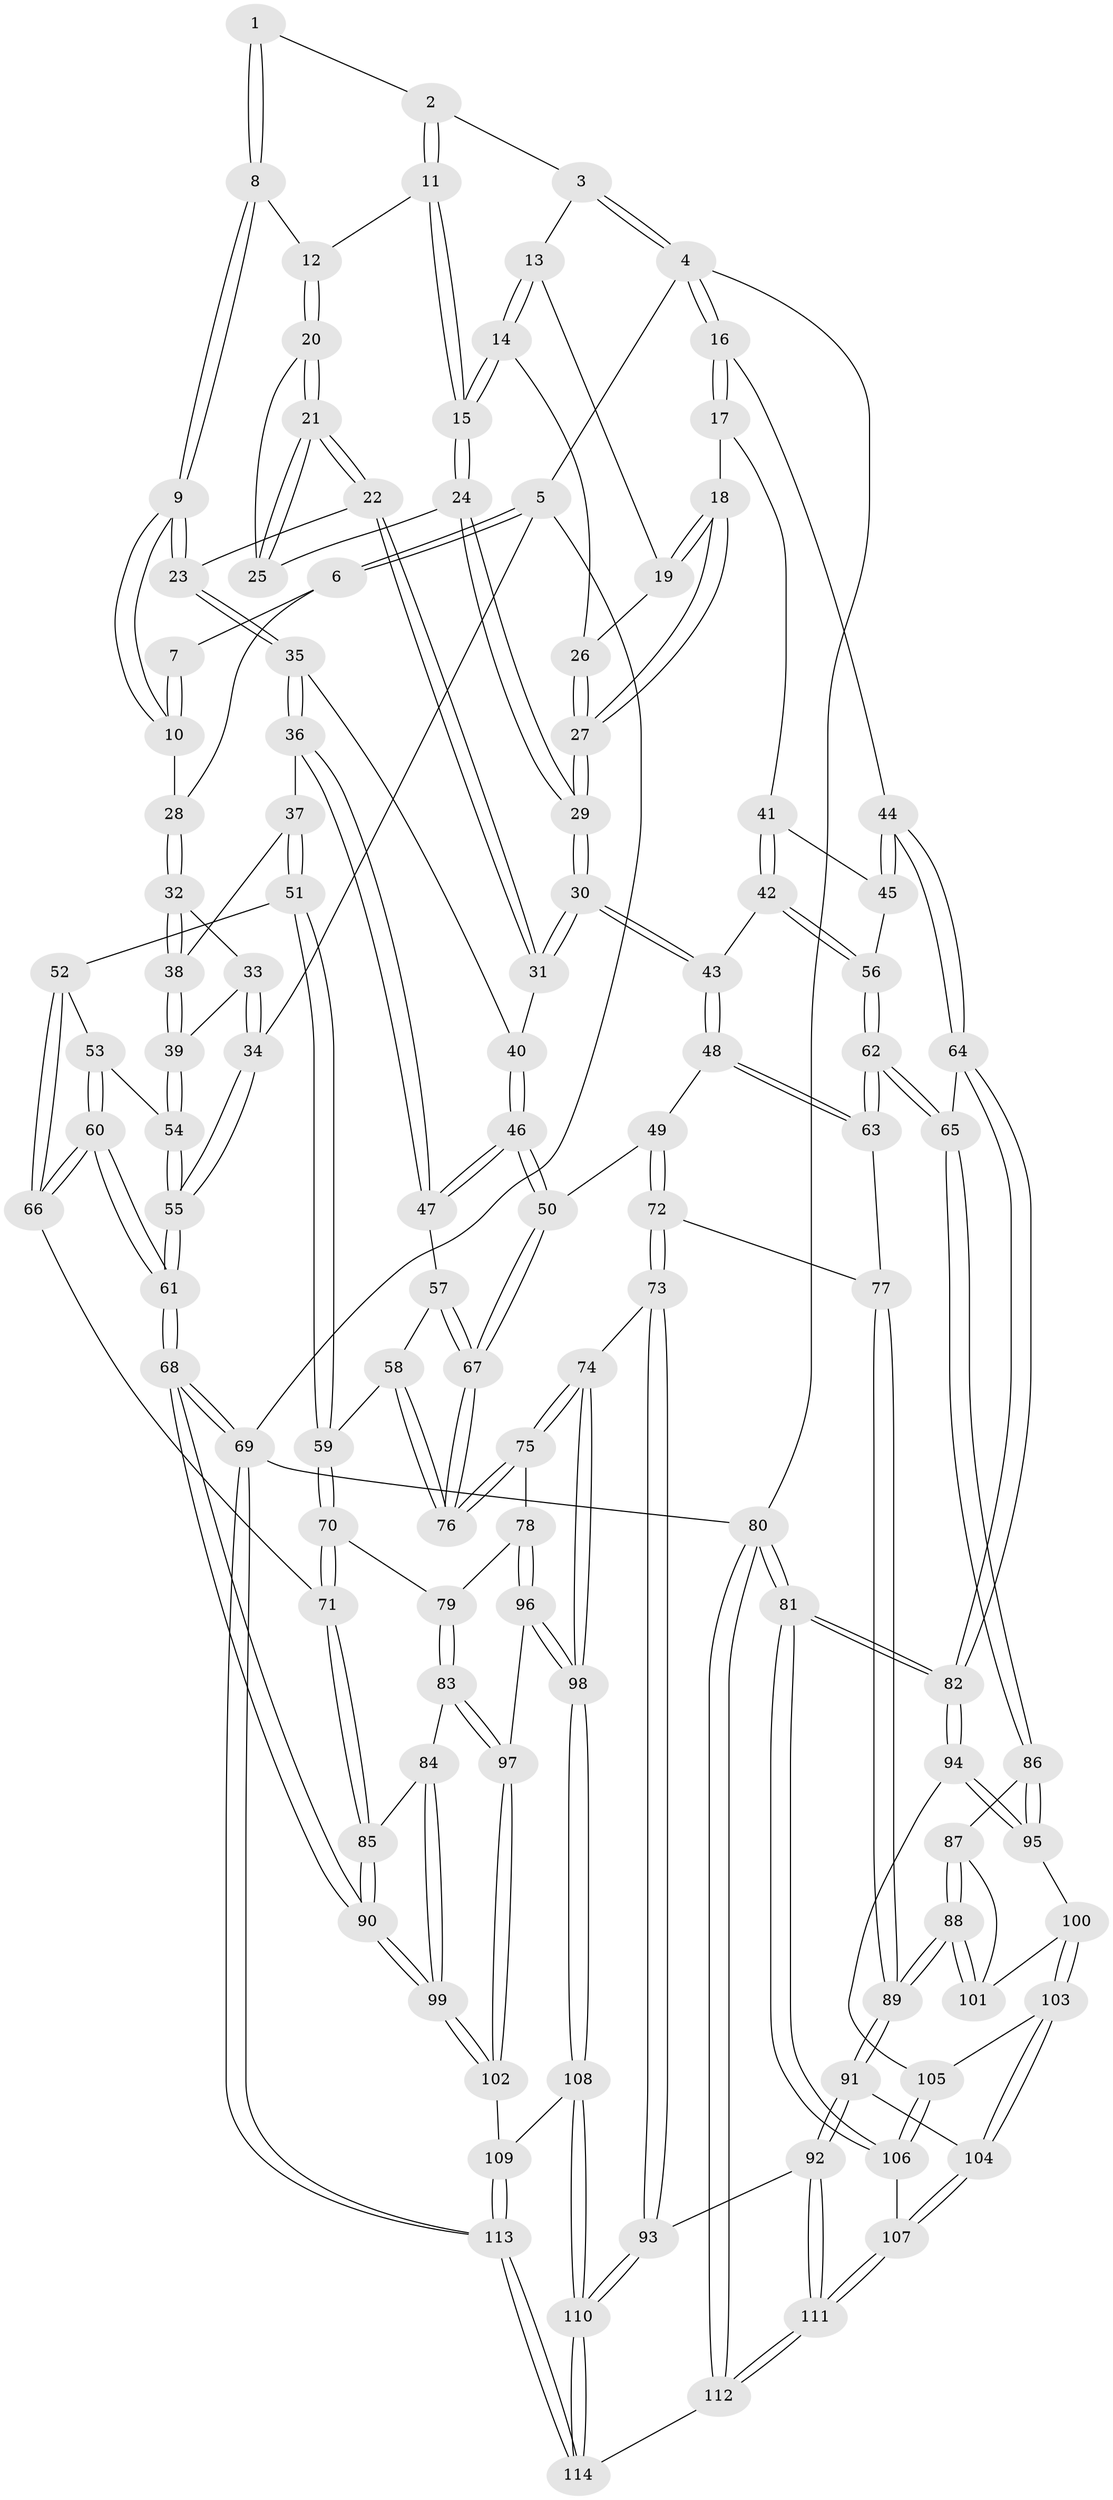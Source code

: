 // coarse degree distribution, {4: 0.36231884057971014, 5: 0.37681159420289856, 3: 0.11594202898550725, 6: 0.11594202898550725, 2: 0.028985507246376812}
// Generated by graph-tools (version 1.1) at 2025/42/03/06/25 10:42:28]
// undirected, 114 vertices, 282 edges
graph export_dot {
graph [start="1"]
  node [color=gray90,style=filled];
  1 [pos="+0.47269616194775743+0"];
  2 [pos="+0.6387693622194026+0"];
  3 [pos="+0.8131868633159218+0"];
  4 [pos="+1+0"];
  5 [pos="+0+0"];
  6 [pos="+0.001970331321955079+0"];
  7 [pos="+0.4496310567240147+0"];
  8 [pos="+0.48421245795882+0"];
  9 [pos="+0.32583272908326794+0.13851154277665917"];
  10 [pos="+0.3257088824045369+0.1384235121436997"];
  11 [pos="+0.6191729681938083+0.05678114838443167"];
  12 [pos="+0.49184531984383134+0.008310037674666499"];
  13 [pos="+0.7868988870859267+0"];
  14 [pos="+0.637424259559819+0.09118194856757782"];
  15 [pos="+0.6306565186090749+0.09378653117669956"];
  16 [pos="+1+0.16016952445604382"];
  17 [pos="+0.8799339874834649+0.1830451723752311"];
  18 [pos="+0.8661079257067856+0.179083136083086"];
  19 [pos="+0.7739207880879817+0.040873713330036046"];
  20 [pos="+0.4919973448488499+0.009291363504561567"];
  21 [pos="+0.49035661485436527+0.13985617487222635"];
  22 [pos="+0.46489479601442024+0.18829360281609825"];
  23 [pos="+0.3622104170300727+0.18103656177206706"];
  24 [pos="+0.624201495682823+0.10547654482883068"];
  25 [pos="+0.6074315589913339+0.10579901742400626"];
  26 [pos="+0.7304935240139495+0.08186886702002961"];
  27 [pos="+0.7179033590934579+0.2186841161671369"];
  28 [pos="+0.2524345927969522+0.10786540354657433"];
  29 [pos="+0.6664759656268846+0.25475585836860376"];
  30 [pos="+0.6418439390128836+0.30110919324683005"];
  31 [pos="+0.4977504744739844+0.2274265233769192"];
  32 [pos="+0.17040372360912615+0.20934503834519477"];
  33 [pos="+0.09168767980164852+0.19252720617450078"];
  34 [pos="+0+0"];
  35 [pos="+0.32662668870030637+0.27757360011550286"];
  36 [pos="+0.2695774437070308+0.3415623271374725"];
  37 [pos="+0.20541577818270215+0.3253793754732348"];
  38 [pos="+0.19257490785883605+0.31612181814165746"];
  39 [pos="+0.057584584693829176+0.3414028874819881"];
  40 [pos="+0.433271212912388+0.3400816786593651"];
  41 [pos="+0.8432277891835427+0.2764258660836369"];
  42 [pos="+0.7122490496116524+0.3467466795702286"];
  43 [pos="+0.6459926781659169+0.32409985101733935"];
  44 [pos="+1+0.3400071297282475"];
  45 [pos="+0.8580451836860642+0.37747884540802074"];
  46 [pos="+0.445909595214837+0.4264552851615259"];
  47 [pos="+0.29605268352974345+0.39912207645800213"];
  48 [pos="+0.5977846266974344+0.4216100137095729"];
  49 [pos="+0.5063355199608561+0.46711164720029646"];
  50 [pos="+0.4897341222526637+0.4648203732806748"];
  51 [pos="+0.14243560924480037+0.4670129367990697"];
  52 [pos="+0.10719574358303112+0.447306285830354"];
  53 [pos="+0.08638982301528868+0.4221961186567608"];
  54 [pos="+0.052269107672889184+0.3442776569650154"];
  55 [pos="+0+0.3281229274255435"];
  56 [pos="+0.810806101330438+0.40364285407127026"];
  57 [pos="+0.2930558809913477+0.40891138763843116"];
  58 [pos="+0.188427740529209+0.5236531875847275"];
  59 [pos="+0.172224665022974+0.5254879734502699"];
  60 [pos="+0+0.5536453119517071"];
  61 [pos="+0+0.5448479501638366"];
  62 [pos="+0.8243640762742008+0.5638373271686036"];
  63 [pos="+0.7180960809402608+0.5719828544589397"];
  64 [pos="+1+0.406122172786978"];
  65 [pos="+0.8609696263674695+0.5848278516931134"];
  66 [pos="+0+0.5612560493052964"];
  67 [pos="+0.34758606472579523+0.5797565085194263"];
  68 [pos="+0+1"];
  69 [pos="+0+1"];
  70 [pos="+0.14313965349242286+0.5605244001554686"];
  71 [pos="+0.07667470218594931+0.5979899225962301"];
  72 [pos="+0.5338158327822127+0.6282326614139072"];
  73 [pos="+0.4869052537134804+0.7393951791633808"];
  74 [pos="+0.46650207757432116+0.7373034151404647"];
  75 [pos="+0.3381246316300688+0.6303465441347523"];
  76 [pos="+0.3355979254225811+0.6024652180837428"];
  77 [pos="+0.6978676088454048+0.5984066303745865"];
  78 [pos="+0.3313805577157021+0.6352664315757021"];
  79 [pos="+0.20809801969572064+0.650452285135142"];
  80 [pos="+1+1"];
  81 [pos="+1+1"];
  82 [pos="+1+0.8853541008549562"];
  83 [pos="+0.1726964874489356+0.7183884877512576"];
  84 [pos="+0.1294526430414855+0.698413736053966"];
  85 [pos="+0.09268591838328501+0.6630513119126112"];
  86 [pos="+0.8715873926967301+0.6350898593062322"];
  87 [pos="+0.8539426828043525+0.6521932970474514"];
  88 [pos="+0.6945179875070098+0.7488132832565852"];
  89 [pos="+0.6751226452133531+0.7537916586183271"];
  90 [pos="+0+1"];
  91 [pos="+0.6507745477198587+0.7878458863446434"];
  92 [pos="+0.5974199678999286+0.8213118183518509"];
  93 [pos="+0.5665243424810793+0.8136254016377407"];
  94 [pos="+0.9361662277507224+0.7196760576191268"];
  95 [pos="+0.8851749978765641+0.6554342054793681"];
  96 [pos="+0.22694025582442687+0.7847900207750281"];
  97 [pos="+0.2174252760305934+0.786844136366029"];
  98 [pos="+0.3464955302248513+0.8297993074421229"];
  99 [pos="+0.01397774195886345+0.9001429645731936"];
  100 [pos="+0.8122266967654804+0.7830972805463272"];
  101 [pos="+0.79171457724121+0.7520588635802192"];
  102 [pos="+0.1816947188550976+0.8337482301154923"];
  103 [pos="+0.8148717405189903+0.7916496489459494"];
  104 [pos="+0.7995247214930968+0.835363351380307"];
  105 [pos="+0.903141029330646+0.7605368767328363"];
  106 [pos="+0.8643683305731111+0.8742756816598399"];
  107 [pos="+0.8196872339543382+0.8658935491294824"];
  108 [pos="+0.3451382485992432+0.9387840698674687"];
  109 [pos="+0.234266989510443+0.910477745490813"];
  110 [pos="+0.39344761497759045+1"];
  111 [pos="+0.6923568254077056+1"];
  112 [pos="+0.7183624781308425+1"];
  113 [pos="+0.04070657636820731+1"];
  114 [pos="+0.38774248268836536+1"];
  1 -- 2;
  1 -- 8;
  1 -- 8;
  2 -- 3;
  2 -- 11;
  2 -- 11;
  3 -- 4;
  3 -- 4;
  3 -- 13;
  4 -- 5;
  4 -- 16;
  4 -- 16;
  4 -- 80;
  5 -- 6;
  5 -- 6;
  5 -- 34;
  5 -- 69;
  6 -- 7;
  6 -- 28;
  7 -- 10;
  7 -- 10;
  8 -- 9;
  8 -- 9;
  8 -- 12;
  9 -- 10;
  9 -- 10;
  9 -- 23;
  9 -- 23;
  10 -- 28;
  11 -- 12;
  11 -- 15;
  11 -- 15;
  12 -- 20;
  12 -- 20;
  13 -- 14;
  13 -- 14;
  13 -- 19;
  14 -- 15;
  14 -- 15;
  14 -- 26;
  15 -- 24;
  15 -- 24;
  16 -- 17;
  16 -- 17;
  16 -- 44;
  17 -- 18;
  17 -- 41;
  18 -- 19;
  18 -- 19;
  18 -- 27;
  18 -- 27;
  19 -- 26;
  20 -- 21;
  20 -- 21;
  20 -- 25;
  21 -- 22;
  21 -- 22;
  21 -- 25;
  21 -- 25;
  22 -- 23;
  22 -- 31;
  22 -- 31;
  23 -- 35;
  23 -- 35;
  24 -- 25;
  24 -- 29;
  24 -- 29;
  26 -- 27;
  26 -- 27;
  27 -- 29;
  27 -- 29;
  28 -- 32;
  28 -- 32;
  29 -- 30;
  29 -- 30;
  30 -- 31;
  30 -- 31;
  30 -- 43;
  30 -- 43;
  31 -- 40;
  32 -- 33;
  32 -- 38;
  32 -- 38;
  33 -- 34;
  33 -- 34;
  33 -- 39;
  34 -- 55;
  34 -- 55;
  35 -- 36;
  35 -- 36;
  35 -- 40;
  36 -- 37;
  36 -- 47;
  36 -- 47;
  37 -- 38;
  37 -- 51;
  37 -- 51;
  38 -- 39;
  38 -- 39;
  39 -- 54;
  39 -- 54;
  40 -- 46;
  40 -- 46;
  41 -- 42;
  41 -- 42;
  41 -- 45;
  42 -- 43;
  42 -- 56;
  42 -- 56;
  43 -- 48;
  43 -- 48;
  44 -- 45;
  44 -- 45;
  44 -- 64;
  44 -- 64;
  45 -- 56;
  46 -- 47;
  46 -- 47;
  46 -- 50;
  46 -- 50;
  47 -- 57;
  48 -- 49;
  48 -- 63;
  48 -- 63;
  49 -- 50;
  49 -- 72;
  49 -- 72;
  50 -- 67;
  50 -- 67;
  51 -- 52;
  51 -- 59;
  51 -- 59;
  52 -- 53;
  52 -- 66;
  52 -- 66;
  53 -- 54;
  53 -- 60;
  53 -- 60;
  54 -- 55;
  54 -- 55;
  55 -- 61;
  55 -- 61;
  56 -- 62;
  56 -- 62;
  57 -- 58;
  57 -- 67;
  57 -- 67;
  58 -- 59;
  58 -- 76;
  58 -- 76;
  59 -- 70;
  59 -- 70;
  60 -- 61;
  60 -- 61;
  60 -- 66;
  60 -- 66;
  61 -- 68;
  61 -- 68;
  62 -- 63;
  62 -- 63;
  62 -- 65;
  62 -- 65;
  63 -- 77;
  64 -- 65;
  64 -- 82;
  64 -- 82;
  65 -- 86;
  65 -- 86;
  66 -- 71;
  67 -- 76;
  67 -- 76;
  68 -- 69;
  68 -- 69;
  68 -- 90;
  68 -- 90;
  69 -- 113;
  69 -- 113;
  69 -- 80;
  70 -- 71;
  70 -- 71;
  70 -- 79;
  71 -- 85;
  71 -- 85;
  72 -- 73;
  72 -- 73;
  72 -- 77;
  73 -- 74;
  73 -- 93;
  73 -- 93;
  74 -- 75;
  74 -- 75;
  74 -- 98;
  74 -- 98;
  75 -- 76;
  75 -- 76;
  75 -- 78;
  77 -- 89;
  77 -- 89;
  78 -- 79;
  78 -- 96;
  78 -- 96;
  79 -- 83;
  79 -- 83;
  80 -- 81;
  80 -- 81;
  80 -- 112;
  80 -- 112;
  81 -- 82;
  81 -- 82;
  81 -- 106;
  81 -- 106;
  82 -- 94;
  82 -- 94;
  83 -- 84;
  83 -- 97;
  83 -- 97;
  84 -- 85;
  84 -- 99;
  84 -- 99;
  85 -- 90;
  85 -- 90;
  86 -- 87;
  86 -- 95;
  86 -- 95;
  87 -- 88;
  87 -- 88;
  87 -- 101;
  88 -- 89;
  88 -- 89;
  88 -- 101;
  88 -- 101;
  89 -- 91;
  89 -- 91;
  90 -- 99;
  90 -- 99;
  91 -- 92;
  91 -- 92;
  91 -- 104;
  92 -- 93;
  92 -- 111;
  92 -- 111;
  93 -- 110;
  93 -- 110;
  94 -- 95;
  94 -- 95;
  94 -- 105;
  95 -- 100;
  96 -- 97;
  96 -- 98;
  96 -- 98;
  97 -- 102;
  97 -- 102;
  98 -- 108;
  98 -- 108;
  99 -- 102;
  99 -- 102;
  100 -- 101;
  100 -- 103;
  100 -- 103;
  102 -- 109;
  103 -- 104;
  103 -- 104;
  103 -- 105;
  104 -- 107;
  104 -- 107;
  105 -- 106;
  105 -- 106;
  106 -- 107;
  107 -- 111;
  107 -- 111;
  108 -- 109;
  108 -- 110;
  108 -- 110;
  109 -- 113;
  109 -- 113;
  110 -- 114;
  110 -- 114;
  111 -- 112;
  111 -- 112;
  112 -- 114;
  113 -- 114;
  113 -- 114;
}
